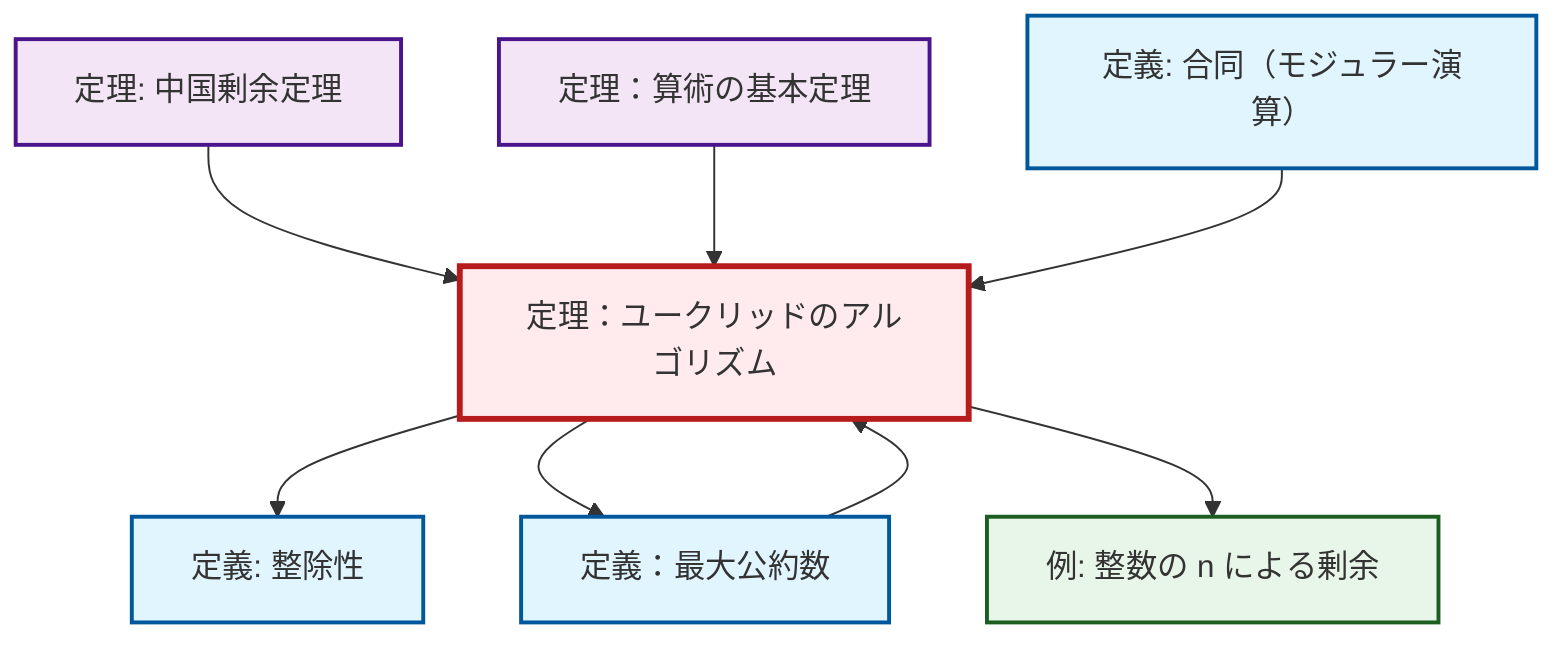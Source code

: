 graph TD
    classDef definition fill:#e1f5fe,stroke:#01579b,stroke-width:2px
    classDef theorem fill:#f3e5f5,stroke:#4a148c,stroke-width:2px
    classDef axiom fill:#fff3e0,stroke:#e65100,stroke-width:2px
    classDef example fill:#e8f5e9,stroke:#1b5e20,stroke-width:2px
    classDef current fill:#ffebee,stroke:#b71c1c,stroke-width:3px
    thm-euclidean-algorithm["定理：ユークリッドのアルゴリズム"]:::theorem
    def-gcd["定義：最大公約数"]:::definition
    thm-chinese-remainder["定理: 中国剰余定理"]:::theorem
    thm-fundamental-arithmetic["定理：算術の基本定理"]:::theorem
    def-congruence["定義: 合同（モジュラー演算）"]:::definition
    ex-quotient-integers-mod-n["例: 整数の n による剰余"]:::example
    def-divisibility["定義: 整除性"]:::definition
    thm-chinese-remainder --> thm-euclidean-algorithm
    thm-euclidean-algorithm --> def-divisibility
    thm-euclidean-algorithm --> def-gcd
    def-gcd --> thm-euclidean-algorithm
    thm-euclidean-algorithm --> ex-quotient-integers-mod-n
    thm-fundamental-arithmetic --> thm-euclidean-algorithm
    def-congruence --> thm-euclidean-algorithm
    class thm-euclidean-algorithm current